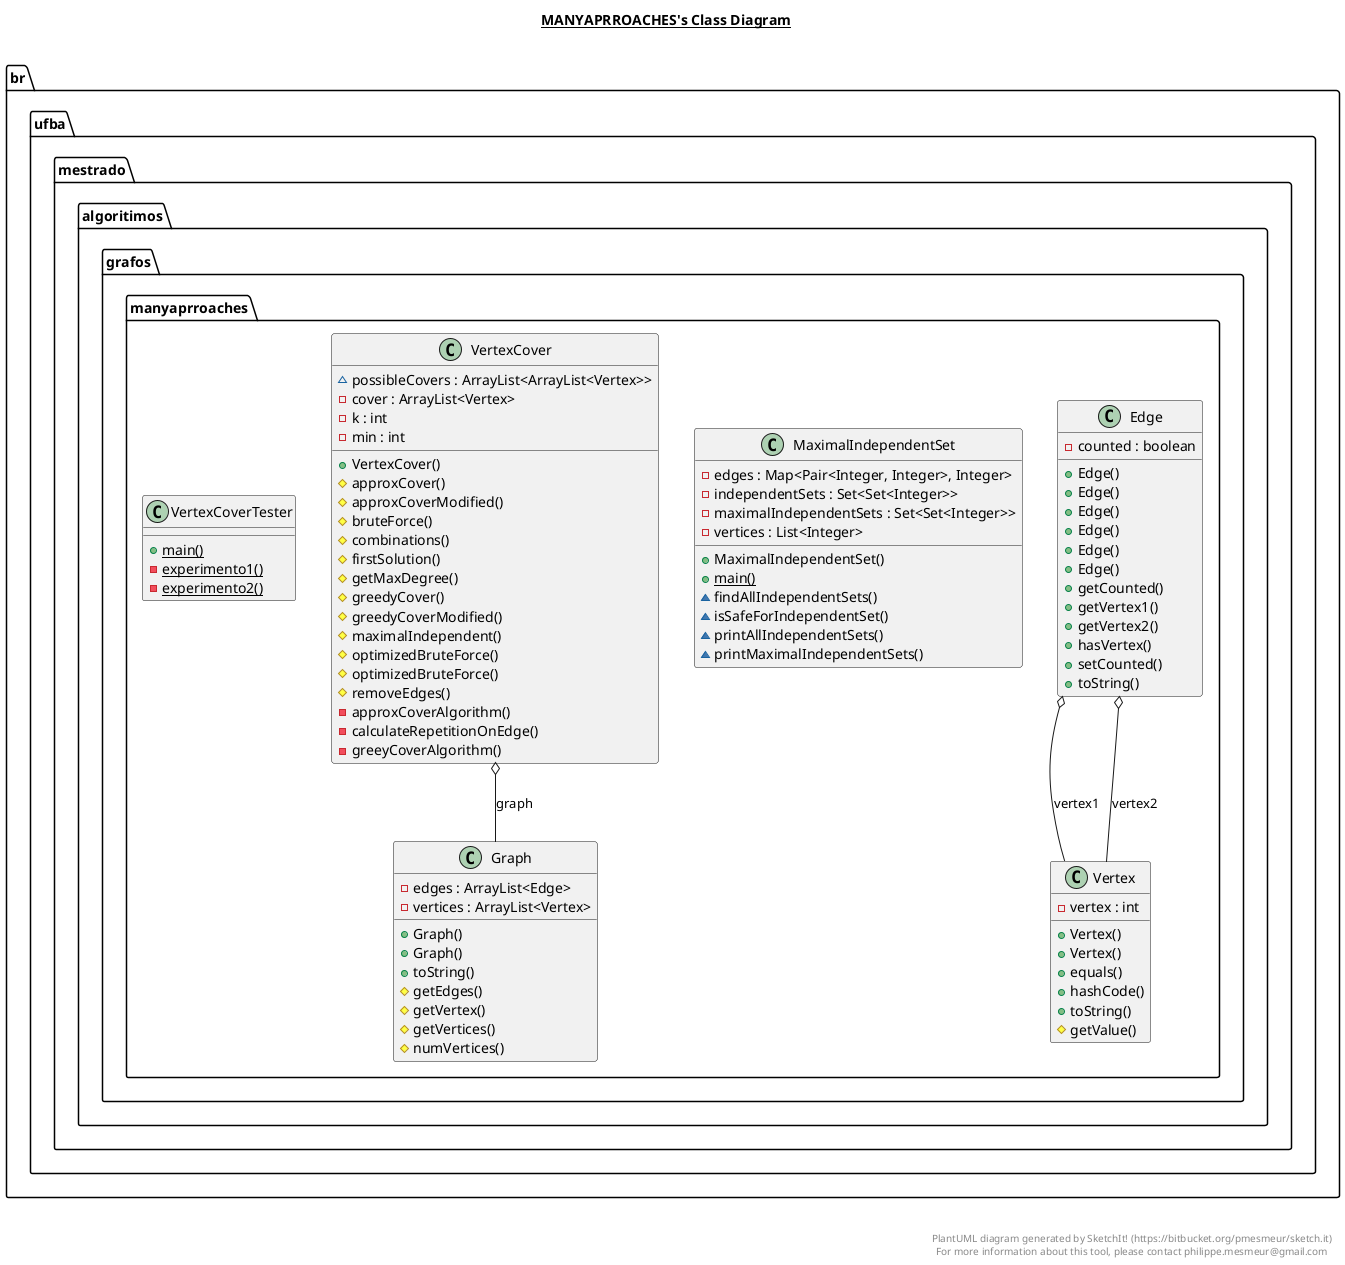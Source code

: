 @startuml

title __MANYAPRROACHES's Class Diagram__\n

  namespace br.ufba.mestrado.algoritimos.grafos {
    namespace manyaprroaches {
      class br.ufba.mestrado.algoritimos.grafos.manyaprroaches.Edge {
          - counted : boolean
          + Edge()
          + Edge()
          + Edge()
          + Edge()
          + Edge()
          + Edge()
          + getCounted()
          + getVertex1()
          + getVertex2()
          + hasVertex()
          + setCounted()
          + toString()
      }
    }
  }
  

  namespace br.ufba.mestrado.algoritimos.grafos {
    namespace manyaprroaches {
      class br.ufba.mestrado.algoritimos.grafos.manyaprroaches.Graph {
          - edges : ArrayList<Edge>
          - vertices : ArrayList<Vertex>
          + Graph()
          + Graph()
          + toString()
          # getEdges()
          # getVertex()
          # getVertices()
          # numVertices()
      }
    }
  }
  

  namespace br.ufba.mestrado.algoritimos.grafos {
    namespace manyaprroaches {
      class br.ufba.mestrado.algoritimos.grafos.manyaprroaches.MaximalIndependentSet {
          - edges : Map<Pair<Integer, Integer>, Integer>
          - independentSets : Set<Set<Integer>>
          - maximalIndependentSets : Set<Set<Integer>>
          - vertices : List<Integer>
          + MaximalIndependentSet()
          {static} + main()
          ~ findAllIndependentSets()
          ~ isSafeForIndependentSet()
          ~ printAllIndependentSets()
          ~ printMaximalIndependentSets()
      }
    }
  }
  

  namespace br.ufba.mestrado.algoritimos.grafos {
    namespace manyaprroaches {
      class br.ufba.mestrado.algoritimos.grafos.manyaprroaches.Vertex {
          - vertex : int
          + Vertex()
          + Vertex()
          + equals()
          + hashCode()
          + toString()
          # getValue()
      }
    }
  }
  

  namespace br.ufba.mestrado.algoritimos.grafos {
    namespace manyaprroaches {
      class br.ufba.mestrado.algoritimos.grafos.manyaprroaches.VertexCover {
          ~ possibleCovers : ArrayList<ArrayList<Vertex>>
          - cover : ArrayList<Vertex>
          - k : int
          - min : int
          + VertexCover()
          # approxCover()
          # approxCoverModified()
          # bruteForce()
          # combinations()
          # firstSolution()
          # getMaxDegree()
          # greedyCover()
          # greedyCoverModified()
          # maximalIndependent()
          # optimizedBruteForce()
          # optimizedBruteForce()
          # removeEdges()
          - approxCoverAlgorithm()
          - calculateRepetitionOnEdge()
          - greeyCoverAlgorithm()
      }
    }
  }
  

  namespace br.ufba.mestrado.algoritimos.grafos {
    namespace manyaprroaches {
      class br.ufba.mestrado.algoritimos.grafos.manyaprroaches.VertexCoverTester {
          {static} + main()
          {static} - experimento1()
          {static} - experimento2()
      }
    }
  }
  

  br.ufba.mestrado.algoritimos.grafos.manyaprroaches.Edge o-- br.ufba.mestrado.algoritimos.grafos.manyaprroaches.Vertex : vertex1
  br.ufba.mestrado.algoritimos.grafos.manyaprroaches.Edge o-- br.ufba.mestrado.algoritimos.grafos.manyaprroaches.Vertex : vertex2
  br.ufba.mestrado.algoritimos.grafos.manyaprroaches.VertexCover o-- br.ufba.mestrado.algoritimos.grafos.manyaprroaches.Graph : graph


right footer


PlantUML diagram generated by SketchIt! (https://bitbucket.org/pmesmeur/sketch.it)
For more information about this tool, please contact philippe.mesmeur@gmail.com
endfooter

@enduml
